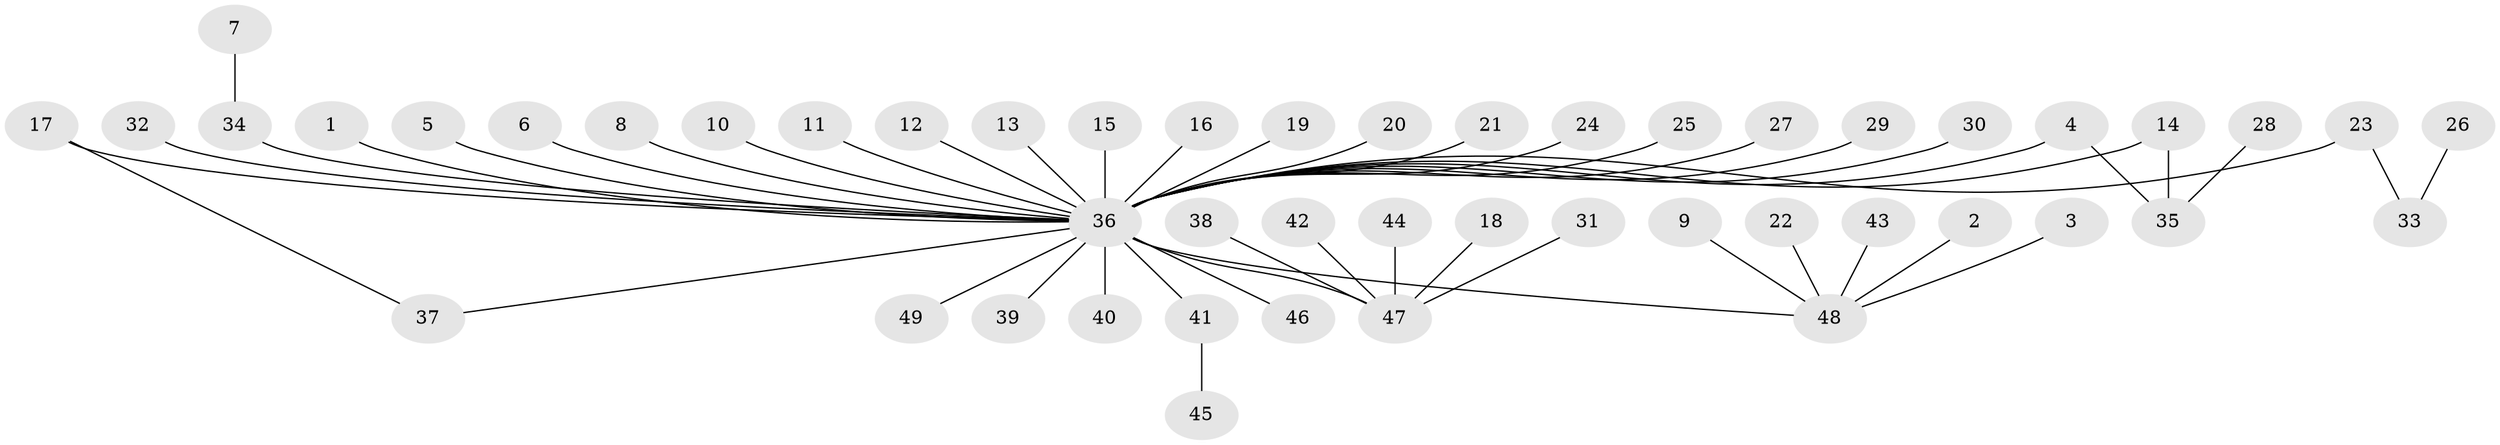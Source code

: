 // original degree distribution, {2: 0.16326530612244897, 36: 0.01020408163265306, 8: 0.01020408163265306, 4: 0.08163265306122448, 3: 0.09183673469387756, 1: 0.6326530612244898, 7: 0.01020408163265306}
// Generated by graph-tools (version 1.1) at 2025/49/03/09/25 03:49:52]
// undirected, 49 vertices, 50 edges
graph export_dot {
graph [start="1"]
  node [color=gray90,style=filled];
  1;
  2;
  3;
  4;
  5;
  6;
  7;
  8;
  9;
  10;
  11;
  12;
  13;
  14;
  15;
  16;
  17;
  18;
  19;
  20;
  21;
  22;
  23;
  24;
  25;
  26;
  27;
  28;
  29;
  30;
  31;
  32;
  33;
  34;
  35;
  36;
  37;
  38;
  39;
  40;
  41;
  42;
  43;
  44;
  45;
  46;
  47;
  48;
  49;
  1 -- 36 [weight=1.0];
  2 -- 48 [weight=1.0];
  3 -- 48 [weight=1.0];
  4 -- 35 [weight=1.0];
  4 -- 36 [weight=1.0];
  5 -- 36 [weight=1.0];
  6 -- 36 [weight=1.0];
  7 -- 34 [weight=1.0];
  8 -- 36 [weight=1.0];
  9 -- 48 [weight=1.0];
  10 -- 36 [weight=1.0];
  11 -- 36 [weight=1.0];
  12 -- 36 [weight=1.0];
  13 -- 36 [weight=1.0];
  14 -- 35 [weight=1.0];
  14 -- 36 [weight=1.0];
  15 -- 36 [weight=1.0];
  16 -- 36 [weight=1.0];
  17 -- 36 [weight=1.0];
  17 -- 37 [weight=1.0];
  18 -- 47 [weight=1.0];
  19 -- 36 [weight=1.0];
  20 -- 36 [weight=1.0];
  21 -- 36 [weight=1.0];
  22 -- 48 [weight=1.0];
  23 -- 33 [weight=1.0];
  23 -- 36 [weight=1.0];
  24 -- 36 [weight=1.0];
  25 -- 36 [weight=1.0];
  26 -- 33 [weight=1.0];
  27 -- 36 [weight=1.0];
  28 -- 35 [weight=1.0];
  29 -- 36 [weight=1.0];
  30 -- 36 [weight=1.0];
  31 -- 47 [weight=1.0];
  32 -- 36 [weight=1.0];
  34 -- 36 [weight=1.0];
  36 -- 37 [weight=1.0];
  36 -- 39 [weight=1.0];
  36 -- 40 [weight=1.0];
  36 -- 41 [weight=1.0];
  36 -- 46 [weight=1.0];
  36 -- 47 [weight=1.0];
  36 -- 48 [weight=1.0];
  36 -- 49 [weight=1.0];
  38 -- 47 [weight=1.0];
  41 -- 45 [weight=1.0];
  42 -- 47 [weight=1.0];
  43 -- 48 [weight=1.0];
  44 -- 47 [weight=1.0];
}
